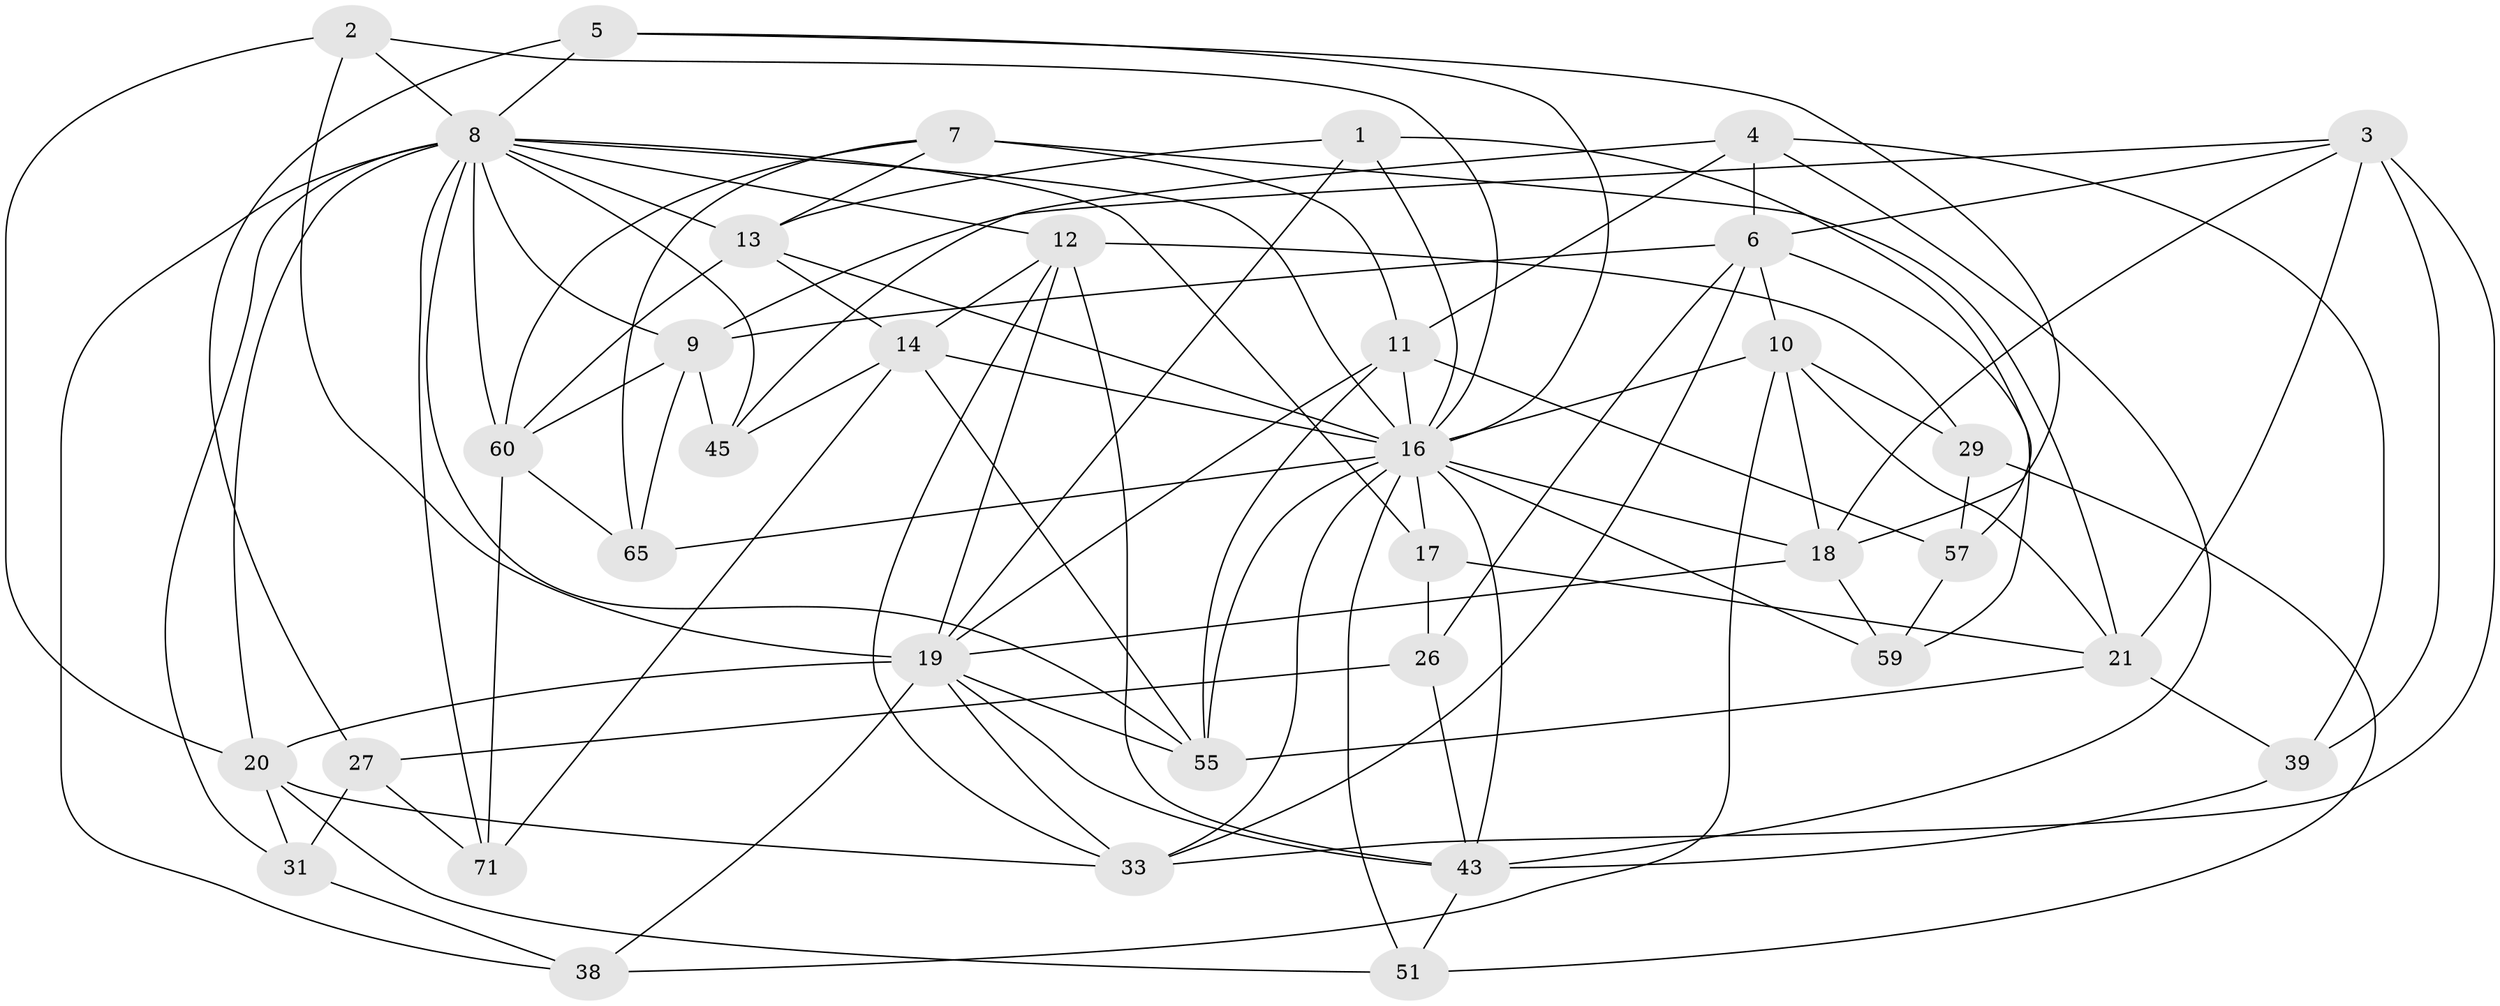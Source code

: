 // original degree distribution, {4: 1.0}
// Generated by graph-tools (version 1.1) at 2025/16/03/09/25 04:16:30]
// undirected, 36 vertices, 103 edges
graph export_dot {
graph [start="1"]
  node [color=gray90,style=filled];
  1;
  2;
  3 [super="+54"];
  4 [super="+15"];
  5;
  6 [super="+22"];
  7 [super="+61"];
  8 [super="+52+23+48"];
  9 [super="+36"];
  10 [super="+30"];
  11 [super="+24+25"];
  12 [super="+56"];
  13 [super="+32"];
  14 [super="+44"];
  16 [super="+46+35+40+72"];
  17;
  18 [super="+28"];
  19 [super="+50+41"];
  20 [super="+37"];
  21 [super="+49"];
  26;
  27;
  29;
  31;
  33 [super="+34"];
  38;
  39;
  43 [super="+47+62"];
  45;
  51;
  55 [super="+66"];
  57;
  59;
  60 [super="+64"];
  65;
  71;
  1 -- 13;
  1 -- 57;
  1 -- 16;
  1 -- 19;
  2 -- 16;
  2 -- 20;
  2 -- 19;
  2 -- 8;
  3 -- 39;
  3 -- 6;
  3 -- 18;
  3 -- 9;
  3 -- 33;
  3 -- 21;
  4 -- 6 [weight=2];
  4 -- 45;
  4 -- 39;
  4 -- 11;
  4 -- 43;
  5 -- 27;
  5 -- 18;
  5 -- 16;
  5 -- 8;
  6 -- 26;
  6 -- 9;
  6 -- 10;
  6 -- 59;
  6 -- 33;
  7 -- 60;
  7 -- 21;
  7 -- 65;
  7 -- 11 [weight=2];
  7 -- 13;
  8 -- 60;
  8 -- 12;
  8 -- 38;
  8 -- 55;
  8 -- 16;
  8 -- 20;
  8 -- 9;
  8 -- 13;
  8 -- 31;
  8 -- 17;
  8 -- 71;
  8 -- 45;
  9 -- 45;
  9 -- 65;
  9 -- 60;
  10 -- 29;
  10 -- 18;
  10 -- 38;
  10 -- 21;
  10 -- 16;
  11 -- 55;
  11 -- 16 [weight=2];
  11 -- 57;
  11 -- 19;
  12 -- 29;
  12 -- 33;
  12 -- 19;
  12 -- 43;
  12 -- 14;
  13 -- 60;
  13 -- 16;
  13 -- 14;
  14 -- 71;
  14 -- 16;
  14 -- 55;
  14 -- 45;
  16 -- 33;
  16 -- 17;
  16 -- 43 [weight=2];
  16 -- 18;
  16 -- 51;
  16 -- 59;
  16 -- 65;
  16 -- 55;
  17 -- 21;
  17 -- 26;
  18 -- 59;
  18 -- 19;
  19 -- 55;
  19 -- 20;
  19 -- 38;
  19 -- 33;
  19 -- 43;
  20 -- 51;
  20 -- 31;
  20 -- 33;
  21 -- 39;
  21 -- 55;
  26 -- 27;
  26 -- 43;
  27 -- 71;
  27 -- 31;
  29 -- 57;
  29 -- 51;
  31 -- 38;
  39 -- 43;
  43 -- 51;
  57 -- 59;
  60 -- 65;
  60 -- 71;
}
